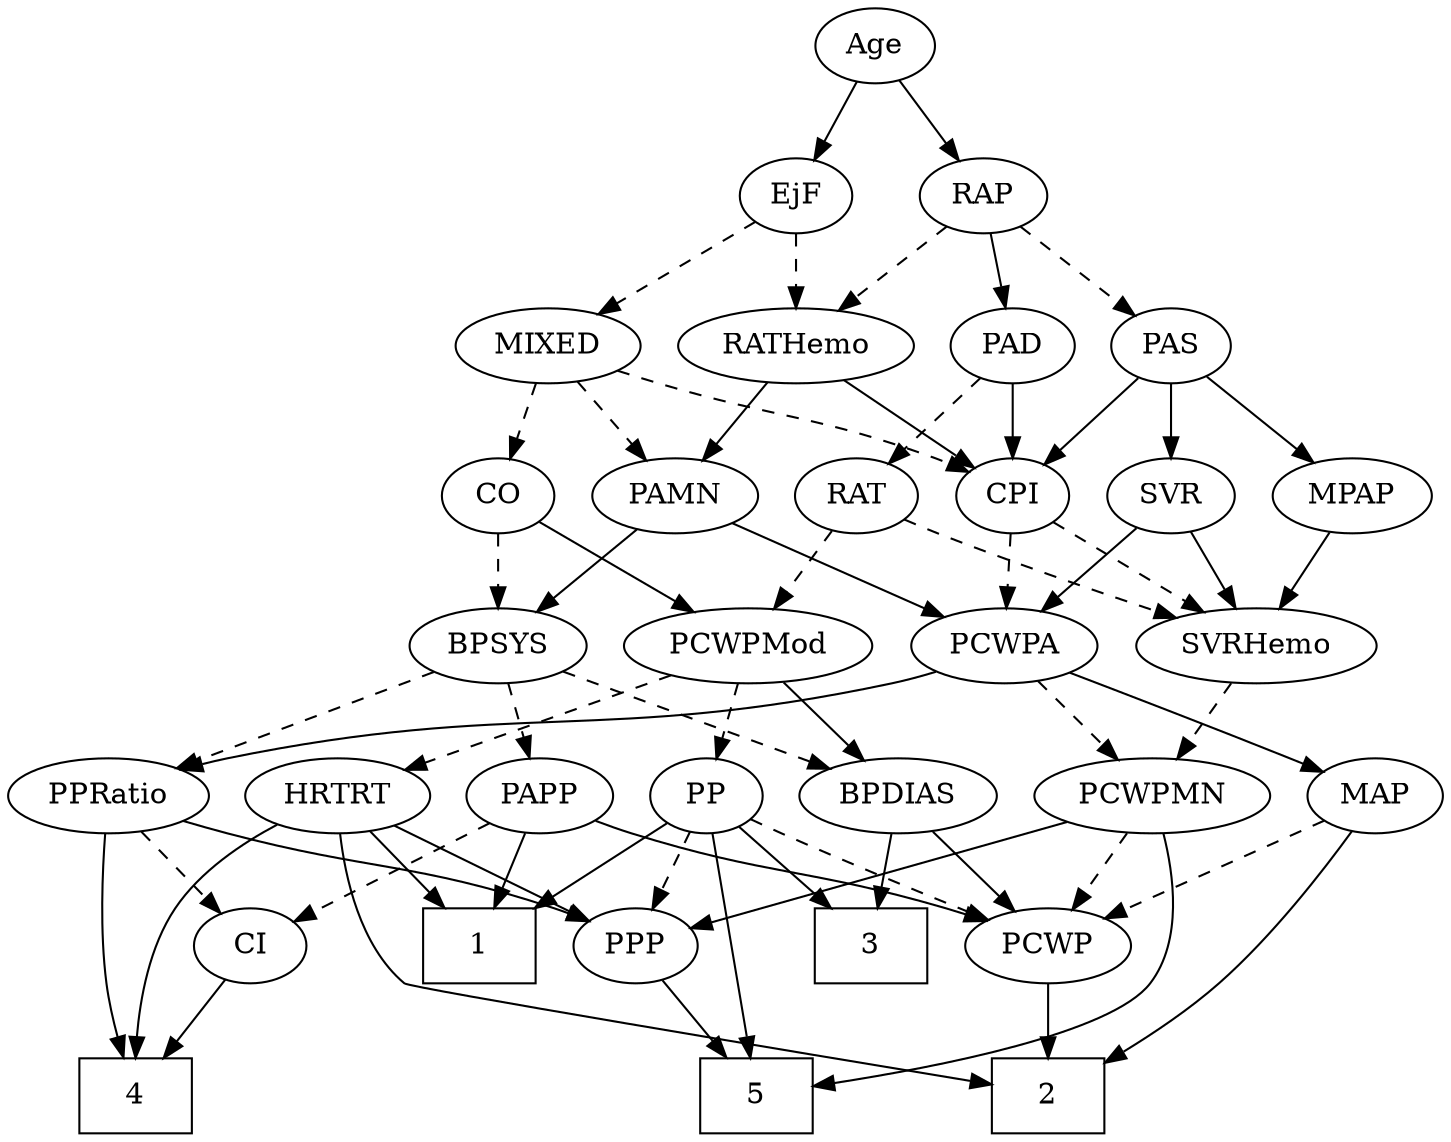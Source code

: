 strict digraph {
	graph [bb="0,0,629.19,540"];
	node [label="\N"];
	1	[height=0.5,
		pos="159.65,90",
		shape=box,
		width=0.75];
	2	[height=0.5,
		pos="459.65,18",
		shape=box,
		width=0.75];
	3	[height=0.5,
		pos="379.65,90",
		shape=box,
		width=0.75];
	4	[height=0.5,
		pos="49.646,18",
		shape=box,
		width=0.75];
	5	[height=0.5,
		pos="324.65,18",
		shape=box,
		width=0.75];
	Age	[height=0.5,
		pos="377.65,522",
		width=0.75];
	EjF	[height=0.5,
		pos="341.65,450",
		width=0.75];
	Age -> EjF	[pos="e,349.95,467.15 369.3,504.76 364.93,496.28 359.5,485.71 354.61,476.2",
		style=solid];
	RAP	[height=0.5,
		pos="425.65,450",
		width=0.77632];
	Age -> RAP	[pos="e,414.8,466.82 388.54,505.12 394.61,496.26 402.31,485.04 409.11,475.12",
		style=solid];
	MIXED	[height=0.5,
		pos="233.65,378",
		width=1.1193];
	EjF -> MIXED	[pos="e,255.59,393.22 322.83,436.81 306.66,426.32 283.03,411.01 264.15,398.77",
		style=dashed];
	RATHemo	[height=0.5,
		pos="341.65,378",
		width=1.3721];
	EjF -> RATHemo	[pos="e,341.65,396.1 341.65,431.7 341.65,423.98 341.65,414.71 341.65,406.11",
		style=dashed];
	PAD	[height=0.5,
		pos="437.65,378",
		width=0.79437];
	RAP -> PAD	[pos="e,434.69,396.28 428.55,432.05 429.87,424.35 431.47,415.03 432.96,406.36",
		style=solid];
	PAS	[height=0.5,
		pos="511.65,378",
		width=0.75];
	RAP -> PAS	[pos="e,495.12,392.46 442.23,435.5 454.96,425.14 472.73,410.67 487.11,398.97",
		style=dashed];
	RAP -> RATHemo	[pos="e,360.55,394.76 409.05,435.17 397.49,425.54 381.81,412.47 368.49,401.37",
		style=dashed];
	CO	[height=0.5,
		pos="204.65,306",
		width=0.75];
	MIXED -> CO	[pos="e,211.6,323.79 226.63,360.05 223.28,351.97 219.2,342.12 215.46,333.11",
		style=dashed];
	PAMN	[height=0.5,
		pos="285.65,306",
		width=1.011];
	MIXED -> PAMN	[pos="e,273.65,323.15 245.71,360.76 252.2,352.02 260.35,341.05 267.59,331.31",
		style=dashed];
	CPI	[height=0.5,
		pos="366.65,306",
		width=0.75];
	MIXED -> CPI	[pos="e,346.1,317.81 258.66,363.83 280.98,352.09 313.68,334.87 337.25,322.47",
		style=dashed];
	MPAP	[height=0.5,
		pos="592.65,306",
		width=0.97491];
	SVRHemo	[height=0.5,
		pos="511.65,234",
		width=1.3902];
	MPAP -> SVRHemo	[pos="e,529.93,250.8 575.47,290.15 564.5,280.67 550.06,268.2 537.7,257.51",
		style=solid];
	BPSYS	[height=0.5,
		pos="181.65,234",
		width=1.0471];
	BPDIAS	[height=0.5,
		pos="389.65,162",
		width=1.1735];
	BPSYS -> BPDIAS	[pos="e,357.55,173.73 210.68,222.34 216.61,220.21 222.82,218.01 228.65,216 277.28,199.25 289.8,196.13 338.65,180 341.7,178.99 344.86,177.94 \
348.04,176.89",
		style=dashed];
	PPRatio	[height=0.5,
		pos="39.646,162",
		width=1.1013];
	BPSYS -> PPRatio	[pos="e,65.774,175.88 156.26,220.49 133.62,209.33 100.26,192.88 75.014,180.43",
		style=dashed];
	PAPP	[height=0.5,
		pos="128.65,162",
		width=0.88464];
	BPSYS -> PAPP	[pos="e,140.87,179.15 169.35,216.76 162.73,208.02 154.43,197.05 147.05,187.31",
		style=dashed];
	PAD -> CPI	[pos="e,381.34,321.49 422.94,362.5 413.03,352.73 399.8,339.69 388.66,328.7",
		style=solid];
	RAT	[height=0.5,
		pos="438.65,306",
		width=0.75827];
	PAD -> RAT	[pos="e,438.4,324.1 437.89,359.7 438,351.98 438.14,342.71 438.26,334.11",
		style=dashed];
	CO -> BPSYS	[pos="e,187.32,252.28 199.08,288.05 196.49,280.18 193.35,270.62 190.45,261.79",
		style=dashed];
	PCWPMod	[height=0.5,
		pos="289.65,234",
		width=1.4443];
	CO -> PCWPMod	[pos="e,270.33,250.91 221.04,291.5 232.7,281.9 248.65,268.76 262.24,257.57",
		style=solid];
	PAS -> MPAP	[pos="e,575.56,321.77 527.65,363.17 539.1,353.27 554.75,339.75 567.81,328.46",
		style=solid];
	PAS -> CPI	[pos="e,388.13,317.37 490.25,366.67 465.73,354.83 425.33,335.33 397.43,321.86",
		style=solid];
	SVR	[height=0.5,
		pos="511.65,306",
		width=0.77632];
	PAS -> SVR	[pos="e,511.65,324.1 511.65,359.7 511.65,351.98 511.65,342.71 511.65,334.11",
		style=solid];
	PAMN -> BPSYS	[pos="e,202.66,249.14 264.6,290.83 249.24,280.49 228.2,266.33 211.16,254.86",
		style=solid];
	PCWPA	[height=0.5,
		pos="401.65,234",
		width=1.1555];
	PAMN -> PCWPA	[pos="e,378.44,249 307.74,291.67 325.3,281.07 350.09,266.11 369.79,254.22",
		style=solid];
	RATHemo -> PAMN	[pos="e,298.44,322.99 328.38,360.41 321.37,351.66 312.65,340.75 304.91,331.08",
		style=solid];
	RATHemo -> CPI	[pos="e,360.65,323.79 347.7,360.05 350.55,352.06 354.03,342.33 357.22,333.4",
		style=solid];
	CPI -> PCWPA	[pos="e,393.08,252.12 374.76,288.76 378.84,280.61 383.88,270.53 388.49,261.31",
		style=dashed];
	CPI -> SVRHemo	[pos="e,482.91,248.87 388.04,294.67 410.52,283.82 446.34,266.53 473.64,253.35",
		style=dashed];
	RAT -> PCWPMod	[pos="e,319.4,248.93 416.95,294.74 412.23,292.52 407.27,290.18 402.65,288 378.05,276.43 350.43,263.47 328.65,253.26",
		style=dashed];
	RAT -> SVRHemo	[pos="e,494.85,251.1 453.42,290.83 463.17,281.49 476.17,269.02 487.41,258.24",
		style=dashed];
	SVR -> PCWPA	[pos="e,424,249.22 492.49,292.81 475.94,282.28 451.72,266.87 432.46,254.61",
		style=solid];
	SVR -> SVRHemo	[pos="e,511.65,252.1 511.65,287.7 511.65,279.98 511.65,270.71 511.65,262.11",
		style=solid];
	PCWPMod -> BPDIAS	[pos="e,368.54,177.77 311.84,217.46 326.11,207.47 344.82,194.38 360.31,183.53",
		style=solid];
	PP	[height=0.5,
		pos="302.65,162",
		width=0.75];
	PCWPMod -> PP	[pos="e,299.47,180.1 292.86,215.7 294.29,207.98 296.01,198.71 297.61,190.11",
		style=dashed];
	HRTRT	[height=0.5,
		pos="217.65,162",
		width=1.1013];
	PCWPMod -> HRTRT	[pos="e,233.76,178.67 272.95,216.76 263.45,207.53 251.42,195.83 241,185.7",
		style=dashed];
	PCWPMN	[height=0.5,
		pos="499.65,162",
		width=1.3902];
	PCWPA -> PCWPMN	[pos="e,478.22,178.31 422.43,218.15 436.27,208.27 454.67,195.12 470.04,184.15",
		style=dashed];
	MAP	[height=0.5,
		pos="598.65,162",
		width=0.84854];
	PCWPA -> MAP	[pos="e,574.65,173.55 433.51,222.39 475.85,208.26 546.72,184.54 558.65,180 560.85,179.16 563.11,178.28 565.38,177.36",
		style=solid];
	PCWPA -> PPRatio	[pos="e,68.805,174.39 370.89,221.73 364.28,219.59 357.28,217.55 350.65,216 235.74,189.23 202.29,207.84 87.646,180 84.65,179.27 81.58,178.43 \
78.511,177.51",
		style=solid];
	PCWPMN -> 5	[pos="e,351.97,23.065 506.25,144.06 512.61,124.64 519.19,92.819 503.65,72 486.66,49.259 409.13,32.827 361.85,24.715",
		style=solid];
	PPP	[height=0.5,
		pos="231.65,90",
		width=0.75];
	PCWPMN -> PPP	[pos="e,256.81,97.103 462.24,150.03 455.09,147.98 447.64,145.89 440.65,144 379.69,127.49 308.31,109.73 266.72,99.528",
		style=solid];
	PCWP	[height=0.5,
		pos="459.65,90",
		width=0.97491];
	PCWPMN -> PCWP	[pos="e,469.24,107.79 489.96,144.05 485.25,135.8 479.48,125.7 474.24,116.54",
		style=dashed];
	SVRHemo -> PCWPMN	[pos="e,502.58,180.1 508.68,215.7 507.36,207.98 505.77,198.71 504.29,190.11",
		style=dashed];
	BPDIAS -> 3	[pos="e,382.09,108.1 387.17,143.7 386.07,135.98 384.75,126.71 383.52,118.11",
		style=solid];
	BPDIAS -> PCWP	[pos="e,444.31,106.34 405.53,145.12 414.88,135.77 426.85,123.79 437.16,113.49",
		style=solid];
	MAP -> 2	[pos="e,486.73,34.291 589.66,144.59 578.77,125.67 559.08,94.307 536.65,72 524.47,59.891 509.2,48.737 495.48,39.817",
		style=solid];
	MAP -> PCWP	[pos="e,484.15,103.34 576,149.6 553.53,138.28 518.82,120.8 493.16,107.88",
		style=dashed];
	PP -> 1	[pos="e,186.7,104.24 281.55,150.67 259.03,139.65 222.94,121.98 195.87,108.73",
		style=solid];
	PP -> 3	[pos="e,360.82,108.11 318.23,146.83 328.23,137.75 341.46,125.71 353.09,115.14",
		style=solid];
	PP -> 5	[pos="e,321.98,36.189 305.3,143.87 309.05,119.67 315.94,75.211 320.4,46.393",
		style=solid];
	PP -> PPP	[pos="e,246.34,105.49 287.94,146.5 278.03,136.73 264.8,123.69 253.66,112.7",
		style=dashed];
	PP -> PCWP	[pos="e,433.59,102.16 323.92,150.83 328.75,148.56 333.87,146.18 338.65,144 367.27,130.98 399.94,116.7 424.11,106.25",
		style=dashed];
	PPP -> 5	[pos="e,301.95,36.082 249.14,75.834 261.63,66.431 278.77,53.529 293.57,42.394",
		style=solid];
	PPRatio -> 4	[pos="e,34.037,36.226 29.14,144.55 23.316,134.44 16.658,120.98 13.646,108 10.029,92.414 8.9437,87.293 13.646,72 16.655,62.215 22.153,52.616 \
27.962,44.334",
		style=solid];
	PPRatio -> PPP	[pos="e,210.51,101.49 69.831,150.21 75.732,148.13 81.878,145.98 87.646,144 135.5,127.55 148.69,126.84 195.65,108 197.47,107.27 199.34,\
106.49 201.22,105.68",
		style=solid];
	CI	[height=0.5,
		pos="49.646,90",
		width=0.75];
	PPRatio -> CI	[pos="e,47.203,108.1 42.118,143.7 43.22,135.98 44.545,126.71 45.773,118.11",
		style=dashed];
	PCWP -> 2	[pos="e,459.65,36.104 459.65,71.697 459.65,63.983 459.65,54.712 459.65,46.112",
		style=solid];
	CI -> 4	[pos="e,49.646,36.104 49.646,71.697 49.646,63.983 49.646,54.712 49.646,46.112",
		style=solid];
	PAPP -> 1	[pos="e,151.92,108.45 135.99,144.41 139.52,136.45 143.83,126.72 147.8,117.76",
		style=solid];
	PAPP -> PCWP	[pos="e,433.44,102.23 152.4,149.73 157.66,147.56 163.27,145.51 168.65,144 275.47,114.06 308.34,136.17 415.65,108 418.3,107.3 421.02,106.5 \
423.73,105.62",
		style=solid];
	PAPP -> CI	[pos="e,65.188,104.77 112.28,146.5 100.83,136.35 85.367,122.65 72.674,111.4",
		style=dashed];
	HRTRT -> 1	[pos="e,173.83,108.12 204.19,144.76 197.08,136.18 188.2,125.46 180.24,115.86",
		style=solid];
	HRTRT -> 2	[pos="e,432.21,29.829 236.54,145.96 260.56,127.24 303.71,94.959 343.65,72 369.18,57.323 399.49,43.591 422.72,33.783",
		style=solid];
	HRTRT -> 4	[pos="e,61.157,36.343 190.06,148.77 170.39,139.28 143.93,124.92 123.65,108 101.43,89.469 80.804,63.637 67,44.574",
		style=solid];
	HRTRT -> PPP	[pos="e,228.19,108.28 221.04,144.05 222.58,136.35 224.44,127.03 226.17,118.36",
		style=solid];
}
